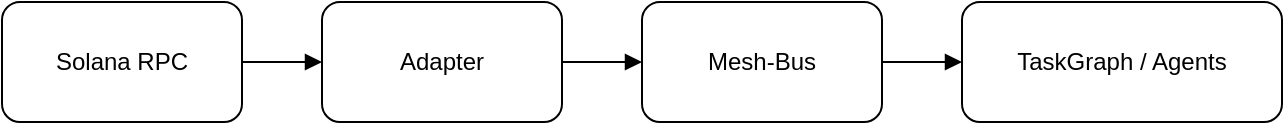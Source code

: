 <mxfile>
  <diagram id="solana-cc-arch" name="Solana CommandCenter Architecture">
    <mxGraphModel>
      <root>
        <mxCell id="0"/>
        <mxCell id="1" parent="0"/>
        <mxCell id="2" value="Solana RPC" style="rounded=1;whiteSpace=wrap;html=1;" vertex="1" parent="1">
          <mxGeometry x="60" y="60" width="120" height="60" as="geometry"/>
        </mxCell>
        <mxCell id="3" value="Adapter" style="rounded=1;whiteSpace=wrap;html=1;" vertex="1" parent="1">
          <mxGeometry x="220" y="60" width="120" height="60" as="geometry"/>
        </mxCell>
        <mxCell id="4" value="Mesh‑Bus" style="rounded=1;whiteSpace=wrap;html=1;" vertex="1" parent="1">
          <mxGeometry x="380" y="60" width="120" height="60" as="geometry"/>
        </mxCell>
        <mxCell id="5" value="TaskGraph / Agents" style="rounded=1;whiteSpace=wrap;html=1;" vertex="1" parent="1">
          <mxGeometry x="540" y="60" width="160" height="60" as="geometry"/>
        </mxCell>
        <mxCell id="6" value="" style="endArrow=block;html=1;rounded=0;" edge="1" parent="1" source="2" target="3">
          <mxGeometry relative="1" as="geometry"/>
        </mxCell>
        <mxCell id="7" value="" style="endArrow=block;html=1;rounded=0;" edge="1" parent="1" source="3" target="4">
          <mxGeometry relative="1" as="geometry"/>
        </mxCell>
        <mxCell id="8" value="" style="endArrow=block;html=1;rounded=0;" edge="1" parent="1" source="4" target="5">
          <mxGeometry relative="1" as="geometry"/>
        </mxCell>
      </root>
    </mxGraphModel>
  </diagram>
</mxfile>
